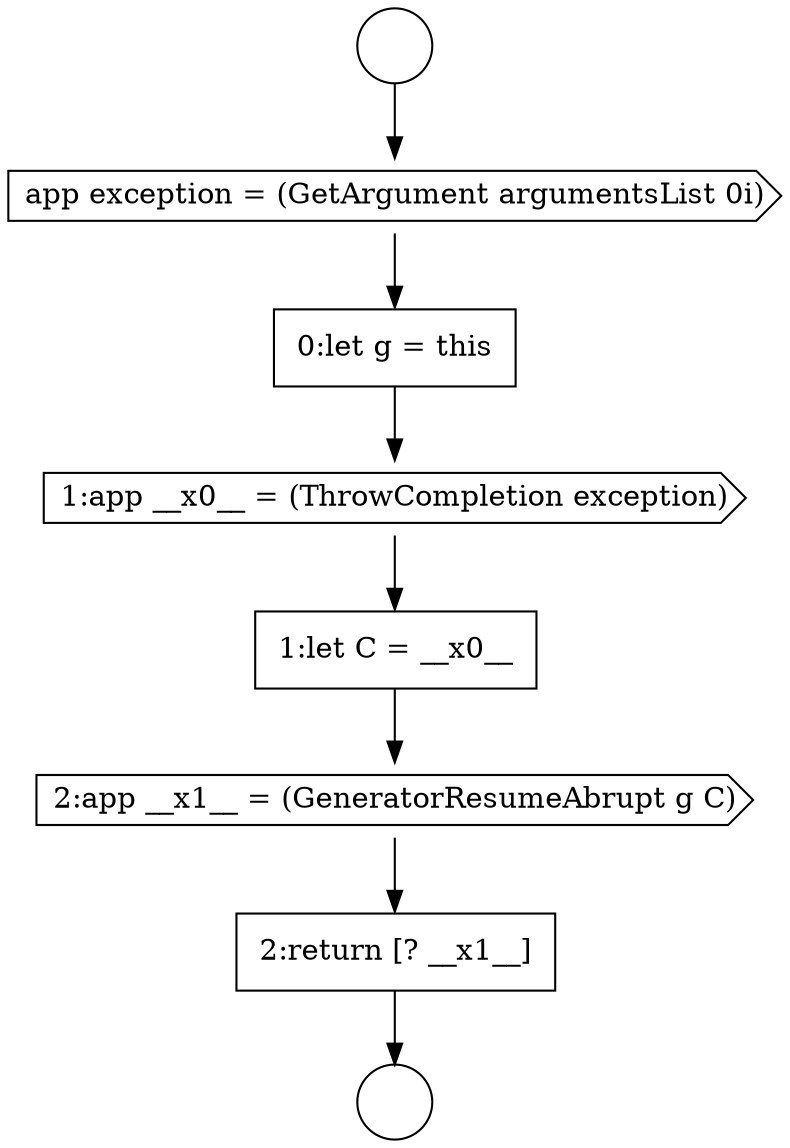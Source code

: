 digraph {
  node16982 [shape=none, margin=0, label=<<font color="black">
    <table border="0" cellborder="1" cellspacing="0" cellpadding="10">
      <tr><td align="left">0:let g = this</td></tr>
    </table>
  </font>> color="black" fillcolor="white" style=filled]
  node16979 [shape=circle label=" " color="black" fillcolor="white" style=filled]
  node16985 [shape=cds, label=<<font color="black">2:app __x1__ = (GeneratorResumeAbrupt g C)</font>> color="black" fillcolor="white" style=filled]
  node16981 [shape=cds, label=<<font color="black">app exception = (GetArgument argumentsList 0i)</font>> color="black" fillcolor="white" style=filled]
  node16986 [shape=none, margin=0, label=<<font color="black">
    <table border="0" cellborder="1" cellspacing="0" cellpadding="10">
      <tr><td align="left">2:return [? __x1__]</td></tr>
    </table>
  </font>> color="black" fillcolor="white" style=filled]
  node16984 [shape=none, margin=0, label=<<font color="black">
    <table border="0" cellborder="1" cellspacing="0" cellpadding="10">
      <tr><td align="left">1:let C = __x0__</td></tr>
    </table>
  </font>> color="black" fillcolor="white" style=filled]
  node16980 [shape=circle label=" " color="black" fillcolor="white" style=filled]
  node16983 [shape=cds, label=<<font color="black">1:app __x0__ = (ThrowCompletion exception)</font>> color="black" fillcolor="white" style=filled]
  node16985 -> node16986 [ color="black"]
  node16983 -> node16984 [ color="black"]
  node16979 -> node16981 [ color="black"]
  node16986 -> node16980 [ color="black"]
  node16982 -> node16983 [ color="black"]
  node16984 -> node16985 [ color="black"]
  node16981 -> node16982 [ color="black"]
}
